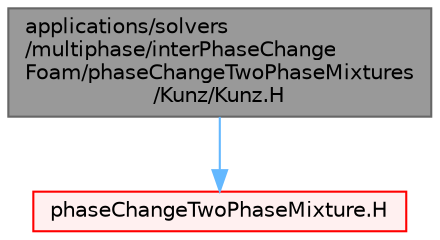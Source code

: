 digraph "applications/solvers/multiphase/interPhaseChangeFoam/phaseChangeTwoPhaseMixtures/Kunz/Kunz.H"
{
 // LATEX_PDF_SIZE
  bgcolor="transparent";
  edge [fontname=Helvetica,fontsize=10,labelfontname=Helvetica,labelfontsize=10];
  node [fontname=Helvetica,fontsize=10,shape=box,height=0.2,width=0.4];
  Node1 [id="Node000001",label="applications/solvers\l/multiphase/interPhaseChange\lFoam/phaseChangeTwoPhaseMixtures\l/Kunz/Kunz.H",height=0.2,width=0.4,color="gray40", fillcolor="grey60", style="filled", fontcolor="black",tooltip=" "];
  Node1 -> Node2 [id="edge1_Node000001_Node000002",color="steelblue1",style="solid",tooltip=" "];
  Node2 [id="Node000002",label="phaseChangeTwoPhaseMixture.H",height=0.2,width=0.4,color="red", fillcolor="#FFF0F0", style="filled",URL="$phaseChangeTwoPhaseMixture_8H.html",tooltip=" "];
}
